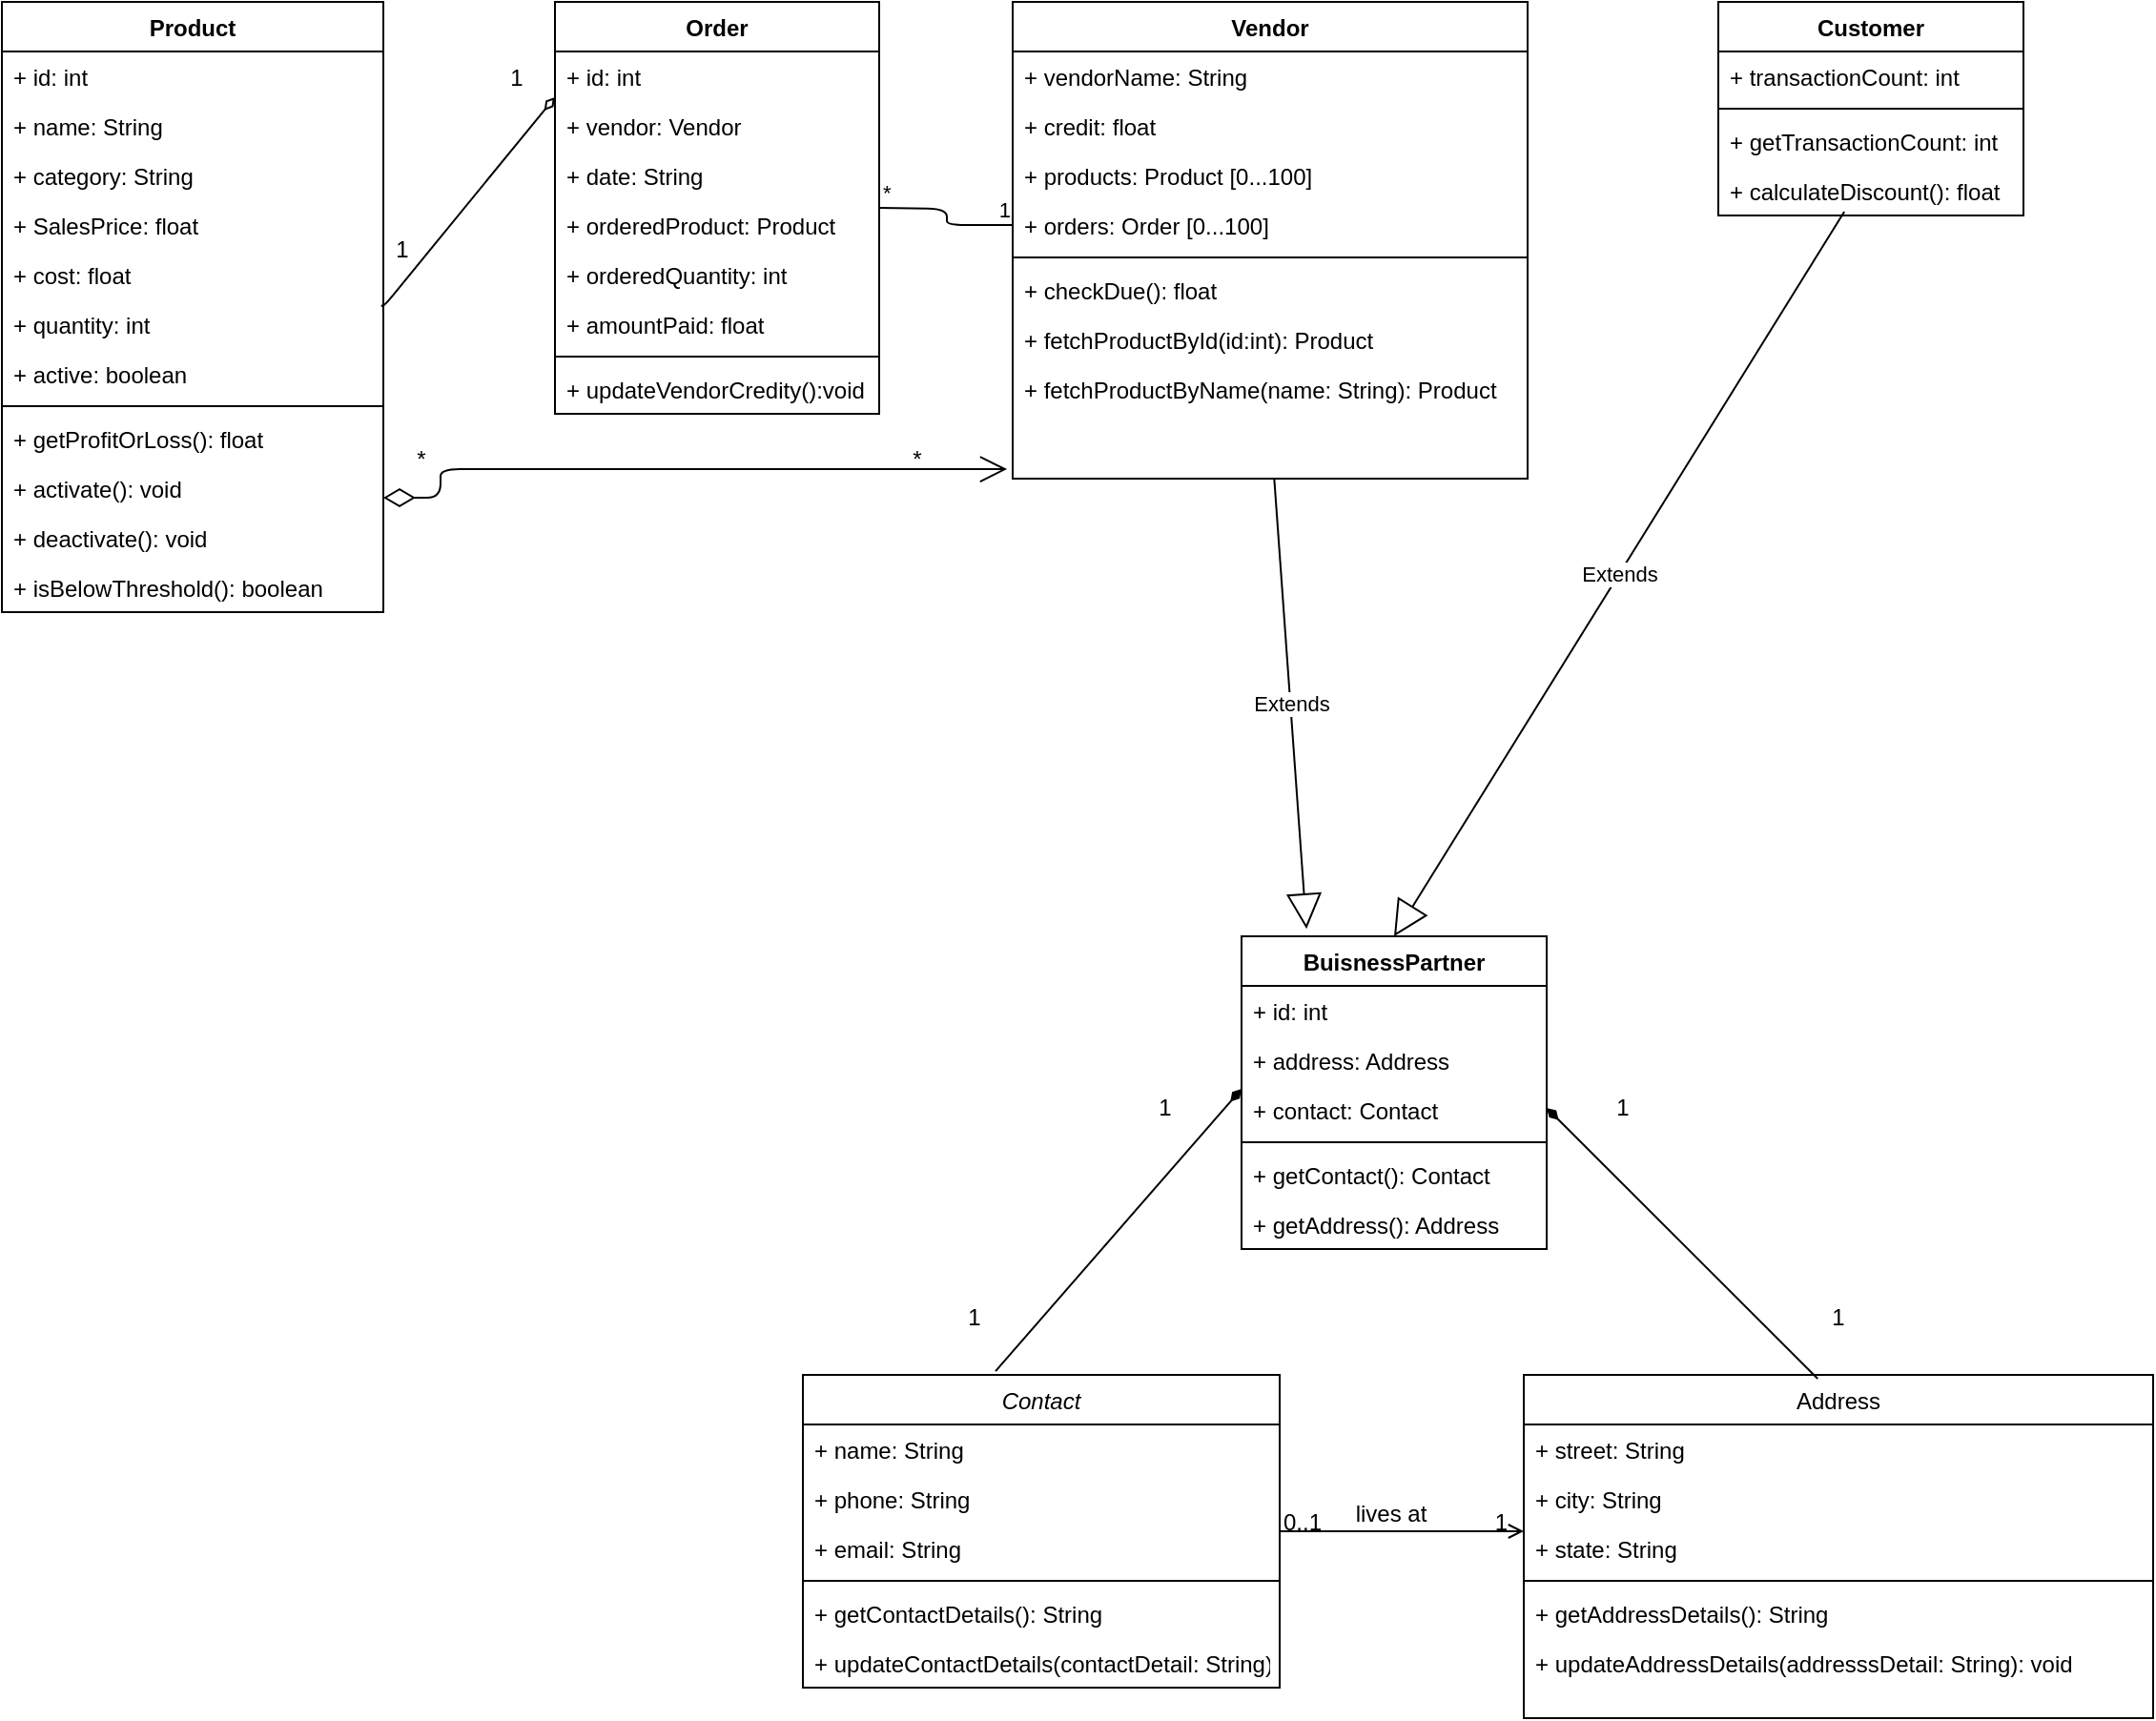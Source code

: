 <mxfile version="14.4.2" type="device"><diagram id="C5RBs43oDa-KdzZeNtuy" name="Page-1"><mxGraphModel dx="1822" dy="1562" grid="1" gridSize="10" guides="1" tooltips="1" connect="1" arrows="1" fold="1" page="0" pageScale="1" pageWidth="827" pageHeight="1169" math="0" shadow="0"><root><mxCell id="WIyWlLk6GJQsqaUBKTNV-0"/><mxCell id="WIyWlLk6GJQsqaUBKTNV-1" parent="WIyWlLk6GJQsqaUBKTNV-0"/><mxCell id="zkfFHV4jXpPFQw0GAbJ--0" value="Contact" style="swimlane;fontStyle=2;align=center;verticalAlign=top;childLayout=stackLayout;horizontal=1;startSize=26;horizontalStack=0;resizeParent=1;resizeLast=0;collapsible=1;marginBottom=0;rounded=0;shadow=0;strokeWidth=1;" parent="WIyWlLk6GJQsqaUBKTNV-1" vertex="1"><mxGeometry x="130" y="120" width="250" height="164" as="geometry"><mxRectangle x="230" y="140" width="160" height="26" as="alternateBounds"/></mxGeometry></mxCell><mxCell id="zkfFHV4jXpPFQw0GAbJ--1" value="+ name: String" style="text;align=left;verticalAlign=top;spacingLeft=4;spacingRight=4;overflow=hidden;rotatable=0;points=[[0,0.5],[1,0.5]];portConstraint=eastwest;" parent="zkfFHV4jXpPFQw0GAbJ--0" vertex="1"><mxGeometry y="26" width="250" height="26" as="geometry"/></mxCell><mxCell id="zkfFHV4jXpPFQw0GAbJ--2" value="+ phone: String" style="text;align=left;verticalAlign=top;spacingLeft=4;spacingRight=4;overflow=hidden;rotatable=0;points=[[0,0.5],[1,0.5]];portConstraint=eastwest;rounded=0;shadow=0;html=0;" parent="zkfFHV4jXpPFQw0GAbJ--0" vertex="1"><mxGeometry y="52" width="250" height="26" as="geometry"/></mxCell><mxCell id="zkfFHV4jXpPFQw0GAbJ--3" value="+ email: String" style="text;align=left;verticalAlign=top;spacingLeft=4;spacingRight=4;overflow=hidden;rotatable=0;points=[[0,0.5],[1,0.5]];portConstraint=eastwest;rounded=0;shadow=0;html=0;" parent="zkfFHV4jXpPFQw0GAbJ--0" vertex="1"><mxGeometry y="78" width="250" height="26" as="geometry"/></mxCell><mxCell id="zkfFHV4jXpPFQw0GAbJ--4" value="" style="line;html=1;strokeWidth=1;align=left;verticalAlign=middle;spacingTop=-1;spacingLeft=3;spacingRight=3;rotatable=0;labelPosition=right;points=[];portConstraint=eastwest;" parent="zkfFHV4jXpPFQw0GAbJ--0" vertex="1"><mxGeometry y="104" width="250" height="8" as="geometry"/></mxCell><mxCell id="zkfFHV4jXpPFQw0GAbJ--5" value="+ getContactDetails(): String&#10;" style="text;align=left;verticalAlign=top;spacingLeft=4;spacingRight=4;overflow=hidden;rotatable=0;points=[[0,0.5],[1,0.5]];portConstraint=eastwest;" parent="zkfFHV4jXpPFQw0GAbJ--0" vertex="1"><mxGeometry y="112" width="250" height="26" as="geometry"/></mxCell><mxCell id="dn0E8b9f3K-UYHrxvEn0-0" value="+ updateContactDetails(contactDetail: String): void&#10;" style="text;align=left;verticalAlign=top;spacingLeft=4;spacingRight=4;overflow=hidden;rotatable=0;points=[[0,0.5],[1,0.5]];portConstraint=eastwest;" vertex="1" parent="zkfFHV4jXpPFQw0GAbJ--0"><mxGeometry y="138" width="250" height="26" as="geometry"/></mxCell><mxCell id="zkfFHV4jXpPFQw0GAbJ--17" value="Address" style="swimlane;fontStyle=0;align=center;verticalAlign=top;childLayout=stackLayout;horizontal=1;startSize=26;horizontalStack=0;resizeParent=1;resizeLast=0;collapsible=1;marginBottom=0;rounded=0;shadow=0;strokeWidth=1;" parent="WIyWlLk6GJQsqaUBKTNV-1" vertex="1"><mxGeometry x="508" y="120" width="330" height="180" as="geometry"><mxRectangle x="550" y="140" width="160" height="26" as="alternateBounds"/></mxGeometry></mxCell><mxCell id="zkfFHV4jXpPFQw0GAbJ--18" value="+ street: String" style="text;align=left;verticalAlign=top;spacingLeft=4;spacingRight=4;overflow=hidden;rotatable=0;points=[[0,0.5],[1,0.5]];portConstraint=eastwest;" parent="zkfFHV4jXpPFQw0GAbJ--17" vertex="1"><mxGeometry y="26" width="330" height="26" as="geometry"/></mxCell><mxCell id="zkfFHV4jXpPFQw0GAbJ--19" value="+ city: String" style="text;align=left;verticalAlign=top;spacingLeft=4;spacingRight=4;overflow=hidden;rotatable=0;points=[[0,0.5],[1,0.5]];portConstraint=eastwest;rounded=0;shadow=0;html=0;" parent="zkfFHV4jXpPFQw0GAbJ--17" vertex="1"><mxGeometry y="52" width="330" height="26" as="geometry"/></mxCell><mxCell id="zkfFHV4jXpPFQw0GAbJ--20" value="+ state: String" style="text;align=left;verticalAlign=top;spacingLeft=4;spacingRight=4;overflow=hidden;rotatable=0;points=[[0,0.5],[1,0.5]];portConstraint=eastwest;rounded=0;shadow=0;html=0;" parent="zkfFHV4jXpPFQw0GAbJ--17" vertex="1"><mxGeometry y="78" width="330" height="26" as="geometry"/></mxCell><mxCell id="zkfFHV4jXpPFQw0GAbJ--23" value="" style="line;html=1;strokeWidth=1;align=left;verticalAlign=middle;spacingTop=-1;spacingLeft=3;spacingRight=3;rotatable=0;labelPosition=right;points=[];portConstraint=eastwest;" parent="zkfFHV4jXpPFQw0GAbJ--17" vertex="1"><mxGeometry y="104" width="330" height="8" as="geometry"/></mxCell><mxCell id="zkfFHV4jXpPFQw0GAbJ--24" value="+ getAddressDetails(): String" style="text;align=left;verticalAlign=top;spacingLeft=4;spacingRight=4;overflow=hidden;rotatable=0;points=[[0,0.5],[1,0.5]];portConstraint=eastwest;" parent="zkfFHV4jXpPFQw0GAbJ--17" vertex="1"><mxGeometry y="112" width="330" height="26" as="geometry"/></mxCell><mxCell id="zkfFHV4jXpPFQw0GAbJ--25" value="+ updateAddressDetails(addresssDetail: String): void" style="text;align=left;verticalAlign=top;spacingLeft=4;spacingRight=4;overflow=hidden;rotatable=0;points=[[0,0.5],[1,0.5]];portConstraint=eastwest;" parent="zkfFHV4jXpPFQw0GAbJ--17" vertex="1"><mxGeometry y="138" width="330" height="26" as="geometry"/></mxCell><mxCell id="zkfFHV4jXpPFQw0GAbJ--26" value="" style="endArrow=open;shadow=0;strokeWidth=1;rounded=0;endFill=1;edgeStyle=elbowEdgeStyle;elbow=vertical;" parent="WIyWlLk6GJQsqaUBKTNV-1" source="zkfFHV4jXpPFQw0GAbJ--0" target="zkfFHV4jXpPFQw0GAbJ--17" edge="1"><mxGeometry x="0.5" y="41" relative="1" as="geometry"><mxPoint x="380" y="192" as="sourcePoint"/><mxPoint x="540" y="192" as="targetPoint"/><mxPoint x="-40" y="32" as="offset"/></mxGeometry></mxCell><mxCell id="zkfFHV4jXpPFQw0GAbJ--27" value="0..1" style="resizable=0;align=left;verticalAlign=bottom;labelBackgroundColor=none;fontSize=12;" parent="zkfFHV4jXpPFQw0GAbJ--26" connectable="0" vertex="1"><mxGeometry x="-1" relative="1" as="geometry"><mxPoint y="4" as="offset"/></mxGeometry></mxCell><mxCell id="zkfFHV4jXpPFQw0GAbJ--28" value="1" style="resizable=0;align=right;verticalAlign=bottom;labelBackgroundColor=none;fontSize=12;" parent="zkfFHV4jXpPFQw0GAbJ--26" connectable="0" vertex="1"><mxGeometry x="1" relative="1" as="geometry"><mxPoint x="-7" y="4" as="offset"/></mxGeometry></mxCell><mxCell id="zkfFHV4jXpPFQw0GAbJ--29" value="lives at" style="text;html=1;resizable=0;points=[];;align=center;verticalAlign=middle;labelBackgroundColor=none;rounded=0;shadow=0;strokeWidth=1;fontSize=12;" parent="zkfFHV4jXpPFQw0GAbJ--26" vertex="1" connectable="0"><mxGeometry x="0.5" y="49" relative="1" as="geometry"><mxPoint x="-38" y="40" as="offset"/></mxGeometry></mxCell><mxCell id="dn0E8b9f3K-UYHrxvEn0-1" value="BuisnessPartner" style="swimlane;fontStyle=1;align=center;verticalAlign=top;childLayout=stackLayout;horizontal=1;startSize=26;horizontalStack=0;resizeParent=1;resizeParentMax=0;resizeLast=0;collapsible=1;marginBottom=0;" vertex="1" parent="WIyWlLk6GJQsqaUBKTNV-1"><mxGeometry x="360" y="-110" width="160" height="164" as="geometry"/></mxCell><mxCell id="dn0E8b9f3K-UYHrxvEn0-2" value="+ id: int" style="text;strokeColor=none;fillColor=none;align=left;verticalAlign=top;spacingLeft=4;spacingRight=4;overflow=hidden;rotatable=0;points=[[0,0.5],[1,0.5]];portConstraint=eastwest;" vertex="1" parent="dn0E8b9f3K-UYHrxvEn0-1"><mxGeometry y="26" width="160" height="26" as="geometry"/></mxCell><mxCell id="dn0E8b9f3K-UYHrxvEn0-5" value="+ address: Address&#10;" style="text;strokeColor=none;fillColor=none;align=left;verticalAlign=top;spacingLeft=4;spacingRight=4;overflow=hidden;rotatable=0;points=[[0,0.5],[1,0.5]];portConstraint=eastwest;" vertex="1" parent="dn0E8b9f3K-UYHrxvEn0-1"><mxGeometry y="52" width="160" height="26" as="geometry"/></mxCell><mxCell id="dn0E8b9f3K-UYHrxvEn0-6" value="+ contact: Contact" style="text;strokeColor=none;fillColor=none;align=left;verticalAlign=top;spacingLeft=4;spacingRight=4;overflow=hidden;rotatable=0;points=[[0,0.5],[1,0.5]];portConstraint=eastwest;" vertex="1" parent="dn0E8b9f3K-UYHrxvEn0-1"><mxGeometry y="78" width="160" height="26" as="geometry"/></mxCell><mxCell id="dn0E8b9f3K-UYHrxvEn0-3" value="" style="line;strokeWidth=1;fillColor=none;align=left;verticalAlign=middle;spacingTop=-1;spacingLeft=3;spacingRight=3;rotatable=0;labelPosition=right;points=[];portConstraint=eastwest;" vertex="1" parent="dn0E8b9f3K-UYHrxvEn0-1"><mxGeometry y="104" width="160" height="8" as="geometry"/></mxCell><mxCell id="dn0E8b9f3K-UYHrxvEn0-4" value="+ getContact(): Contact" style="text;strokeColor=none;fillColor=none;align=left;verticalAlign=top;spacingLeft=4;spacingRight=4;overflow=hidden;rotatable=0;points=[[0,0.5],[1,0.5]];portConstraint=eastwest;" vertex="1" parent="dn0E8b9f3K-UYHrxvEn0-1"><mxGeometry y="112" width="160" height="26" as="geometry"/></mxCell><mxCell id="dn0E8b9f3K-UYHrxvEn0-7" value="+ getAddress(): Address" style="text;strokeColor=none;fillColor=none;align=left;verticalAlign=top;spacingLeft=4;spacingRight=4;overflow=hidden;rotatable=0;points=[[0,0.5],[1,0.5]];portConstraint=eastwest;" vertex="1" parent="dn0E8b9f3K-UYHrxvEn0-1"><mxGeometry y="138" width="160" height="26" as="geometry"/></mxCell><mxCell id="dn0E8b9f3K-UYHrxvEn0-9" value="" style="endArrow=none;html=1;exitX=0.5;exitY=0;exitDx=0;exitDy=0;entryX=0.467;entryY=0.011;entryDx=0;entryDy=0;entryPerimeter=0;rounded=1;startArrow=diamondThin;startFill=1;" edge="1" parent="WIyWlLk6GJQsqaUBKTNV-1" target="zkfFHV4jXpPFQw0GAbJ--17"><mxGeometry width="50" height="50" relative="1" as="geometry"><mxPoint x="520" y="-20" as="sourcePoint"/><mxPoint x="650" y="110" as="targetPoint"/><Array as="points"/></mxGeometry></mxCell><mxCell id="dn0E8b9f3K-UYHrxvEn0-8" value="" style="endArrow=none;html=1;exitX=0;exitY=0.077;exitDx=0;exitDy=0;startArrow=diamondThin;startFill=1;exitPerimeter=0;entryX=0.404;entryY=-0.012;entryDx=0;entryDy=0;entryPerimeter=0;" edge="1" parent="WIyWlLk6GJQsqaUBKTNV-1" source="dn0E8b9f3K-UYHrxvEn0-6" target="zkfFHV4jXpPFQw0GAbJ--0"><mxGeometry width="50" height="50" relative="1" as="geometry"><mxPoint x="310" y="40" as="sourcePoint"/><mxPoint x="90" y="20" as="targetPoint"/></mxGeometry></mxCell><mxCell id="dn0E8b9f3K-UYHrxvEn0-10" value="1" style="text;html=1;strokeColor=none;fillColor=none;align=center;verticalAlign=middle;whiteSpace=wrap;rounded=0;" vertex="1" parent="WIyWlLk6GJQsqaUBKTNV-1"><mxGeometry x="300" y="-30" width="40" height="20" as="geometry"/></mxCell><mxCell id="dn0E8b9f3K-UYHrxvEn0-11" value="1" style="text;html=1;strokeColor=none;fillColor=none;align=center;verticalAlign=middle;whiteSpace=wrap;rounded=0;" vertex="1" parent="WIyWlLk6GJQsqaUBKTNV-1"><mxGeometry x="200" y="80" width="40" height="20" as="geometry"/></mxCell><mxCell id="dn0E8b9f3K-UYHrxvEn0-12" value="1" style="text;html=1;strokeColor=none;fillColor=none;align=center;verticalAlign=middle;whiteSpace=wrap;rounded=0;" vertex="1" parent="WIyWlLk6GJQsqaUBKTNV-1"><mxGeometry x="540" y="-30" width="40" height="20" as="geometry"/></mxCell><mxCell id="dn0E8b9f3K-UYHrxvEn0-13" value="1" style="text;html=1;strokeColor=none;fillColor=none;align=center;verticalAlign=middle;whiteSpace=wrap;rounded=0;" vertex="1" parent="WIyWlLk6GJQsqaUBKTNV-1"><mxGeometry x="653" y="80" width="40" height="20" as="geometry"/></mxCell><mxCell id="dn0E8b9f3K-UYHrxvEn0-18" value="Product" style="swimlane;fontStyle=1;align=center;verticalAlign=top;childLayout=stackLayout;horizontal=1;startSize=26;horizontalStack=0;resizeParent=1;resizeParentMax=0;resizeLast=0;collapsible=1;marginBottom=0;" vertex="1" parent="WIyWlLk6GJQsqaUBKTNV-1"><mxGeometry x="-290" y="-600" width="200" height="320" as="geometry"/></mxCell><mxCell id="dn0E8b9f3K-UYHrxvEn0-19" value="+ id: int" style="text;strokeColor=none;fillColor=none;align=left;verticalAlign=top;spacingLeft=4;spacingRight=4;overflow=hidden;rotatable=0;points=[[0,0.5],[1,0.5]];portConstraint=eastwest;" vertex="1" parent="dn0E8b9f3K-UYHrxvEn0-18"><mxGeometry y="26" width="200" height="26" as="geometry"/></mxCell><mxCell id="dn0E8b9f3K-UYHrxvEn0-22" value="+ name: String" style="text;strokeColor=none;fillColor=none;align=left;verticalAlign=top;spacingLeft=4;spacingRight=4;overflow=hidden;rotatable=0;points=[[0,0.5],[1,0.5]];portConstraint=eastwest;" vertex="1" parent="dn0E8b9f3K-UYHrxvEn0-18"><mxGeometry y="52" width="200" height="26" as="geometry"/></mxCell><mxCell id="dn0E8b9f3K-UYHrxvEn0-23" value="+ category: String" style="text;strokeColor=none;fillColor=none;align=left;verticalAlign=top;spacingLeft=4;spacingRight=4;overflow=hidden;rotatable=0;points=[[0,0.5],[1,0.5]];portConstraint=eastwest;" vertex="1" parent="dn0E8b9f3K-UYHrxvEn0-18"><mxGeometry y="78" width="200" height="26" as="geometry"/></mxCell><mxCell id="dn0E8b9f3K-UYHrxvEn0-25" value="+ SalesPrice: float" style="text;strokeColor=none;fillColor=none;align=left;verticalAlign=top;spacingLeft=4;spacingRight=4;overflow=hidden;rotatable=0;points=[[0,0.5],[1,0.5]];portConstraint=eastwest;" vertex="1" parent="dn0E8b9f3K-UYHrxvEn0-18"><mxGeometry y="104" width="200" height="26" as="geometry"/></mxCell><mxCell id="dn0E8b9f3K-UYHrxvEn0-24" value="+ cost: float" style="text;strokeColor=none;fillColor=none;align=left;verticalAlign=top;spacingLeft=4;spacingRight=4;overflow=hidden;rotatable=0;points=[[0,0.5],[1,0.5]];portConstraint=eastwest;" vertex="1" parent="dn0E8b9f3K-UYHrxvEn0-18"><mxGeometry y="130" width="200" height="26" as="geometry"/></mxCell><mxCell id="dn0E8b9f3K-UYHrxvEn0-26" value="+ quantity: int" style="text;strokeColor=none;fillColor=none;align=left;verticalAlign=top;spacingLeft=4;spacingRight=4;overflow=hidden;rotatable=0;points=[[0,0.5],[1,0.5]];portConstraint=eastwest;" vertex="1" parent="dn0E8b9f3K-UYHrxvEn0-18"><mxGeometry y="156" width="200" height="26" as="geometry"/></mxCell><mxCell id="dn0E8b9f3K-UYHrxvEn0-27" value="+ active: boolean" style="text;strokeColor=none;fillColor=none;align=left;verticalAlign=top;spacingLeft=4;spacingRight=4;overflow=hidden;rotatable=0;points=[[0,0.5],[1,0.5]];portConstraint=eastwest;" vertex="1" parent="dn0E8b9f3K-UYHrxvEn0-18"><mxGeometry y="182" width="200" height="26" as="geometry"/></mxCell><mxCell id="dn0E8b9f3K-UYHrxvEn0-20" value="" style="line;strokeWidth=1;fillColor=none;align=left;verticalAlign=middle;spacingTop=-1;spacingLeft=3;spacingRight=3;rotatable=0;labelPosition=right;points=[];portConstraint=eastwest;" vertex="1" parent="dn0E8b9f3K-UYHrxvEn0-18"><mxGeometry y="208" width="200" height="8" as="geometry"/></mxCell><mxCell id="dn0E8b9f3K-UYHrxvEn0-21" value="+ getProfitOrLoss(): float" style="text;strokeColor=none;fillColor=none;align=left;verticalAlign=top;spacingLeft=4;spacingRight=4;overflow=hidden;rotatable=0;points=[[0,0.5],[1,0.5]];portConstraint=eastwest;" vertex="1" parent="dn0E8b9f3K-UYHrxvEn0-18"><mxGeometry y="216" width="200" height="26" as="geometry"/></mxCell><mxCell id="dn0E8b9f3K-UYHrxvEn0-28" value="+ activate(): void" style="text;strokeColor=none;fillColor=none;align=left;verticalAlign=top;spacingLeft=4;spacingRight=4;overflow=hidden;rotatable=0;points=[[0,0.5],[1,0.5]];portConstraint=eastwest;" vertex="1" parent="dn0E8b9f3K-UYHrxvEn0-18"><mxGeometry y="242" width="200" height="26" as="geometry"/></mxCell><mxCell id="dn0E8b9f3K-UYHrxvEn0-29" value="+ deactivate(): void" style="text;strokeColor=none;fillColor=none;align=left;verticalAlign=top;spacingLeft=4;spacingRight=4;overflow=hidden;rotatable=0;points=[[0,0.5],[1,0.5]];portConstraint=eastwest;" vertex="1" parent="dn0E8b9f3K-UYHrxvEn0-18"><mxGeometry y="268" width="200" height="26" as="geometry"/></mxCell><mxCell id="dn0E8b9f3K-UYHrxvEn0-30" value="+ isBelowThreshold(): boolean" style="text;strokeColor=none;fillColor=none;align=left;verticalAlign=top;spacingLeft=4;spacingRight=4;overflow=hidden;rotatable=0;points=[[0,0.5],[1,0.5]];portConstraint=eastwest;" vertex="1" parent="dn0E8b9f3K-UYHrxvEn0-18"><mxGeometry y="294" width="200" height="26" as="geometry"/></mxCell><mxCell id="dn0E8b9f3K-UYHrxvEn0-31" value="" style="endArrow=diamondThin;html=1;entryX=0;entryY=0.923;entryDx=0;entryDy=0;endFill=0;startArrow=none;startFill=0;entryPerimeter=0;exitX=0.995;exitY=0.115;exitDx=0;exitDy=0;exitPerimeter=0;" edge="1" parent="WIyWlLk6GJQsqaUBKTNV-1" source="dn0E8b9f3K-UYHrxvEn0-26" target="dn0E8b9f3K-UYHrxvEn0-33"><mxGeometry width="50" height="50" relative="1" as="geometry"><mxPoint x="-80" y="-430" as="sourcePoint"/><mxPoint x="440" y="-230" as="targetPoint"/><Array as="points"><mxPoint x="-90" y="-440"/></Array></mxGeometry></mxCell><mxCell id="dn0E8b9f3K-UYHrxvEn0-32" value="Order" style="swimlane;fontStyle=1;align=center;verticalAlign=top;childLayout=stackLayout;horizontal=1;startSize=26;horizontalStack=0;resizeParent=1;resizeParentMax=0;resizeLast=0;collapsible=1;marginBottom=0;" vertex="1" parent="WIyWlLk6GJQsqaUBKTNV-1"><mxGeometry y="-600" width="170" height="216" as="geometry"/></mxCell><mxCell id="dn0E8b9f3K-UYHrxvEn0-33" value="+ id: int" style="text;strokeColor=none;fillColor=none;align=left;verticalAlign=top;spacingLeft=4;spacingRight=4;overflow=hidden;rotatable=0;points=[[0,0.5],[1,0.5]];portConstraint=eastwest;" vertex="1" parent="dn0E8b9f3K-UYHrxvEn0-32"><mxGeometry y="26" width="170" height="26" as="geometry"/></mxCell><mxCell id="dn0E8b9f3K-UYHrxvEn0-39" value="+ vendor: Vendor" style="text;strokeColor=none;fillColor=none;align=left;verticalAlign=top;spacingLeft=4;spacingRight=4;overflow=hidden;rotatable=0;points=[[0,0.5],[1,0.5]];portConstraint=eastwest;" vertex="1" parent="dn0E8b9f3K-UYHrxvEn0-32"><mxGeometry y="52" width="170" height="26" as="geometry"/></mxCell><mxCell id="dn0E8b9f3K-UYHrxvEn0-40" value="+ date: String" style="text;strokeColor=none;fillColor=none;align=left;verticalAlign=top;spacingLeft=4;spacingRight=4;overflow=hidden;rotatable=0;points=[[0,0.5],[1,0.5]];portConstraint=eastwest;" vertex="1" parent="dn0E8b9f3K-UYHrxvEn0-32"><mxGeometry y="78" width="170" height="26" as="geometry"/></mxCell><mxCell id="dn0E8b9f3K-UYHrxvEn0-41" value="+ orderedProduct: Product" style="text;strokeColor=none;fillColor=none;align=left;verticalAlign=top;spacingLeft=4;spacingRight=4;overflow=hidden;rotatable=0;points=[[0,0.5],[1,0.5]];portConstraint=eastwest;" vertex="1" parent="dn0E8b9f3K-UYHrxvEn0-32"><mxGeometry y="104" width="170" height="26" as="geometry"/></mxCell><mxCell id="dn0E8b9f3K-UYHrxvEn0-42" value="+ orderedQuantity: int" style="text;strokeColor=none;fillColor=none;align=left;verticalAlign=top;spacingLeft=4;spacingRight=4;overflow=hidden;rotatable=0;points=[[0,0.5],[1,0.5]];portConstraint=eastwest;" vertex="1" parent="dn0E8b9f3K-UYHrxvEn0-32"><mxGeometry y="130" width="170" height="26" as="geometry"/></mxCell><mxCell id="dn0E8b9f3K-UYHrxvEn0-43" value="+ amountPaid: float" style="text;strokeColor=none;fillColor=none;align=left;verticalAlign=top;spacingLeft=4;spacingRight=4;overflow=hidden;rotatable=0;points=[[0,0.5],[1,0.5]];portConstraint=eastwest;" vertex="1" parent="dn0E8b9f3K-UYHrxvEn0-32"><mxGeometry y="156" width="170" height="26" as="geometry"/></mxCell><mxCell id="dn0E8b9f3K-UYHrxvEn0-34" value="" style="line;strokeWidth=1;fillColor=none;align=left;verticalAlign=middle;spacingTop=-1;spacingLeft=3;spacingRight=3;rotatable=0;labelPosition=right;points=[];portConstraint=eastwest;" vertex="1" parent="dn0E8b9f3K-UYHrxvEn0-32"><mxGeometry y="182" width="170" height="8" as="geometry"/></mxCell><mxCell id="dn0E8b9f3K-UYHrxvEn0-35" value="+ updateVendorCredity():void" style="text;strokeColor=none;fillColor=none;align=left;verticalAlign=top;spacingLeft=4;spacingRight=4;overflow=hidden;rotatable=0;points=[[0,0.5],[1,0.5]];portConstraint=eastwest;" vertex="1" parent="dn0E8b9f3K-UYHrxvEn0-32"><mxGeometry y="190" width="170" height="26" as="geometry"/></mxCell><mxCell id="dn0E8b9f3K-UYHrxvEn0-36" value="1" style="text;html=1;strokeColor=none;fillColor=none;align=center;verticalAlign=middle;whiteSpace=wrap;rounded=0;" vertex="1" parent="WIyWlLk6GJQsqaUBKTNV-1"><mxGeometry x="-100" y="-480" width="40" height="20" as="geometry"/></mxCell><mxCell id="dn0E8b9f3K-UYHrxvEn0-38" value="1" style="text;html=1;strokeColor=none;fillColor=none;align=center;verticalAlign=middle;whiteSpace=wrap;rounded=0;" vertex="1" parent="WIyWlLk6GJQsqaUBKTNV-1"><mxGeometry x="-40" y="-570" width="40" height="20" as="geometry"/></mxCell><mxCell id="dn0E8b9f3K-UYHrxvEn0-45" value="Customer" style="swimlane;fontStyle=1;align=center;verticalAlign=top;childLayout=stackLayout;horizontal=1;startSize=26;horizontalStack=0;resizeParent=1;resizeParentMax=0;resizeLast=0;collapsible=1;marginBottom=0;" vertex="1" parent="WIyWlLk6GJQsqaUBKTNV-1"><mxGeometry x="610" y="-600" width="160" height="112" as="geometry"/></mxCell><mxCell id="dn0E8b9f3K-UYHrxvEn0-46" value="+ transactionCount: int" style="text;strokeColor=none;fillColor=none;align=left;verticalAlign=top;spacingLeft=4;spacingRight=4;overflow=hidden;rotatable=0;points=[[0,0.5],[1,0.5]];portConstraint=eastwest;" vertex="1" parent="dn0E8b9f3K-UYHrxvEn0-45"><mxGeometry y="26" width="160" height="26" as="geometry"/></mxCell><mxCell id="dn0E8b9f3K-UYHrxvEn0-47" value="" style="line;strokeWidth=1;fillColor=none;align=left;verticalAlign=middle;spacingTop=-1;spacingLeft=3;spacingRight=3;rotatable=0;labelPosition=right;points=[];portConstraint=eastwest;" vertex="1" parent="dn0E8b9f3K-UYHrxvEn0-45"><mxGeometry y="52" width="160" height="8" as="geometry"/></mxCell><mxCell id="dn0E8b9f3K-UYHrxvEn0-48" value="+ getTransactionCount: int" style="text;strokeColor=none;fillColor=none;align=left;verticalAlign=top;spacingLeft=4;spacingRight=4;overflow=hidden;rotatable=0;points=[[0,0.5],[1,0.5]];portConstraint=eastwest;" vertex="1" parent="dn0E8b9f3K-UYHrxvEn0-45"><mxGeometry y="60" width="160" height="26" as="geometry"/></mxCell><mxCell id="dn0E8b9f3K-UYHrxvEn0-67" value="+ calculateDiscount(): float" style="text;strokeColor=none;fillColor=none;align=left;verticalAlign=top;spacingLeft=4;spacingRight=4;overflow=hidden;rotatable=0;points=[[0,0.5],[1,0.5]];portConstraint=eastwest;" vertex="1" parent="dn0E8b9f3K-UYHrxvEn0-45"><mxGeometry y="86" width="160" height="26" as="geometry"/></mxCell><mxCell id="dn0E8b9f3K-UYHrxvEn0-49" value="Vendor" style="swimlane;fontStyle=1;align=center;verticalAlign=top;childLayout=stackLayout;horizontal=1;startSize=26;horizontalStack=0;resizeParent=1;resizeParentMax=0;resizeLast=0;collapsible=1;marginBottom=0;" vertex="1" parent="WIyWlLk6GJQsqaUBKTNV-1"><mxGeometry x="240" y="-600" width="270" height="250" as="geometry"/></mxCell><mxCell id="dn0E8b9f3K-UYHrxvEn0-50" value="+ vendorName: String" style="text;strokeColor=none;fillColor=none;align=left;verticalAlign=top;spacingLeft=4;spacingRight=4;overflow=hidden;rotatable=0;points=[[0,0.5],[1,0.5]];portConstraint=eastwest;" vertex="1" parent="dn0E8b9f3K-UYHrxvEn0-49"><mxGeometry y="26" width="270" height="26" as="geometry"/></mxCell><mxCell id="dn0E8b9f3K-UYHrxvEn0-53" value="+ credit: float" style="text;strokeColor=none;fillColor=none;align=left;verticalAlign=top;spacingLeft=4;spacingRight=4;overflow=hidden;rotatable=0;points=[[0,0.5],[1,0.5]];portConstraint=eastwest;" vertex="1" parent="dn0E8b9f3K-UYHrxvEn0-49"><mxGeometry y="52" width="270" height="26" as="geometry"/></mxCell><mxCell id="dn0E8b9f3K-UYHrxvEn0-54" value="+ products: Product [0...100]" style="text;strokeColor=none;fillColor=none;align=left;verticalAlign=top;spacingLeft=4;spacingRight=4;overflow=hidden;rotatable=0;points=[[0,0.5],[1,0.5]];portConstraint=eastwest;" vertex="1" parent="dn0E8b9f3K-UYHrxvEn0-49"><mxGeometry y="78" width="270" height="26" as="geometry"/></mxCell><mxCell id="dn0E8b9f3K-UYHrxvEn0-55" value="+ orders: Order [0...100]" style="text;strokeColor=none;fillColor=none;align=left;verticalAlign=top;spacingLeft=4;spacingRight=4;overflow=hidden;rotatable=0;points=[[0,0.5],[1,0.5]];portConstraint=eastwest;" vertex="1" parent="dn0E8b9f3K-UYHrxvEn0-49"><mxGeometry y="104" width="270" height="26" as="geometry"/></mxCell><mxCell id="dn0E8b9f3K-UYHrxvEn0-51" value="" style="line;strokeWidth=1;fillColor=none;align=left;verticalAlign=middle;spacingTop=-1;spacingLeft=3;spacingRight=3;rotatable=0;labelPosition=right;points=[];portConstraint=eastwest;" vertex="1" parent="dn0E8b9f3K-UYHrxvEn0-49"><mxGeometry y="130" width="270" height="8" as="geometry"/></mxCell><mxCell id="dn0E8b9f3K-UYHrxvEn0-52" value="+ checkDue(): float" style="text;strokeColor=none;fillColor=none;align=left;verticalAlign=top;spacingLeft=4;spacingRight=4;overflow=hidden;rotatable=0;points=[[0,0.5],[1,0.5]];portConstraint=eastwest;" vertex="1" parent="dn0E8b9f3K-UYHrxvEn0-49"><mxGeometry y="138" width="270" height="26" as="geometry"/></mxCell><mxCell id="dn0E8b9f3K-UYHrxvEn0-56" value="+ fetchProductById(id:int): Product" style="text;strokeColor=none;fillColor=none;align=left;verticalAlign=top;spacingLeft=4;spacingRight=4;overflow=hidden;rotatable=0;points=[[0,0.5],[1,0.5]];portConstraint=eastwest;" vertex="1" parent="dn0E8b9f3K-UYHrxvEn0-49"><mxGeometry y="164" width="270" height="26" as="geometry"/></mxCell><mxCell id="dn0E8b9f3K-UYHrxvEn0-57" value="+ fetchProductByName(name: String): Product" style="text;strokeColor=none;fillColor=none;align=left;verticalAlign=top;spacingLeft=4;spacingRight=4;overflow=hidden;rotatable=0;points=[[0,0.5],[1,0.5]];portConstraint=eastwest;" vertex="1" parent="dn0E8b9f3K-UYHrxvEn0-49"><mxGeometry y="190" width="270" height="60" as="geometry"/></mxCell><mxCell id="dn0E8b9f3K-UYHrxvEn0-59" value="" style="endArrow=none;html=1;edgeStyle=orthogonalEdgeStyle;" edge="1" parent="WIyWlLk6GJQsqaUBKTNV-1" target="dn0E8b9f3K-UYHrxvEn0-55"><mxGeometry relative="1" as="geometry"><mxPoint x="170" y="-492" as="sourcePoint"/><mxPoint x="280" y="-492.5" as="targetPoint"/></mxGeometry></mxCell><mxCell id="dn0E8b9f3K-UYHrxvEn0-60" value="*" style="edgeLabel;resizable=0;html=1;align=left;verticalAlign=bottom;" connectable="0" vertex="1" parent="dn0E8b9f3K-UYHrxvEn0-59"><mxGeometry x="-1" relative="1" as="geometry"/></mxCell><mxCell id="dn0E8b9f3K-UYHrxvEn0-61" value="1" style="edgeLabel;resizable=0;html=1;align=right;verticalAlign=bottom;" connectable="0" vertex="1" parent="dn0E8b9f3K-UYHrxvEn0-59"><mxGeometry x="1" relative="1" as="geometry"/></mxCell><mxCell id="dn0E8b9f3K-UYHrxvEn0-64" value="*" style="text;html=1;strokeColor=none;fillColor=none;align=center;verticalAlign=middle;whiteSpace=wrap;rounded=0;" vertex="1" parent="WIyWlLk6GJQsqaUBKTNV-1"><mxGeometry x="170" y="-370" width="40" height="20" as="geometry"/></mxCell><mxCell id="dn0E8b9f3K-UYHrxvEn0-65" value="" style="endArrow=open;html=1;endSize=12;startArrow=diamondThin;startSize=14;startFill=0;edgeStyle=orthogonalEdgeStyle;align=left;verticalAlign=bottom;entryX=-0.011;entryY=0.917;entryDx=0;entryDy=0;entryPerimeter=0;" edge="1" parent="WIyWlLk6GJQsqaUBKTNV-1" target="dn0E8b9f3K-UYHrxvEn0-57"><mxGeometry x="-0.737" y="15" relative="1" as="geometry"><mxPoint x="-90" y="-340" as="sourcePoint"/><mxPoint x="70" y="-340" as="targetPoint"/><Array as="points"><mxPoint x="-60" y="-340"/><mxPoint x="-60" y="-355"/></Array><mxPoint as="offset"/></mxGeometry></mxCell><mxCell id="dn0E8b9f3K-UYHrxvEn0-66" value="*" style="text;html=1;strokeColor=none;fillColor=none;align=center;verticalAlign=middle;whiteSpace=wrap;rounded=0;" vertex="1" parent="WIyWlLk6GJQsqaUBKTNV-1"><mxGeometry x="-90" y="-370" width="40" height="20" as="geometry"/></mxCell><mxCell id="dn0E8b9f3K-UYHrxvEn0-68" value="Extends" style="endArrow=block;endSize=16;endFill=0;html=1;entryX=0.213;entryY=-0.024;entryDx=0;entryDy=0;entryPerimeter=0;" edge="1" parent="WIyWlLk6GJQsqaUBKTNV-1" source="dn0E8b9f3K-UYHrxvEn0-57" target="dn0E8b9f3K-UYHrxvEn0-1"><mxGeometry width="160" relative="1" as="geometry"><mxPoint x="330" y="-250" as="sourcePoint"/><mxPoint x="490" y="-250" as="targetPoint"/></mxGeometry></mxCell><mxCell id="dn0E8b9f3K-UYHrxvEn0-69" value="Extends" style="endArrow=block;endSize=16;endFill=0;html=1;entryX=0.5;entryY=0;entryDx=0;entryDy=0;" edge="1" parent="WIyWlLk6GJQsqaUBKTNV-1" target="dn0E8b9f3K-UYHrxvEn0-1"><mxGeometry width="160" relative="1" as="geometry"><mxPoint x="676.071" y="-490" as="sourcePoint"/><mxPoint x="693" y="-253.936" as="targetPoint"/></mxGeometry></mxCell></root></mxGraphModel></diagram></mxfile>